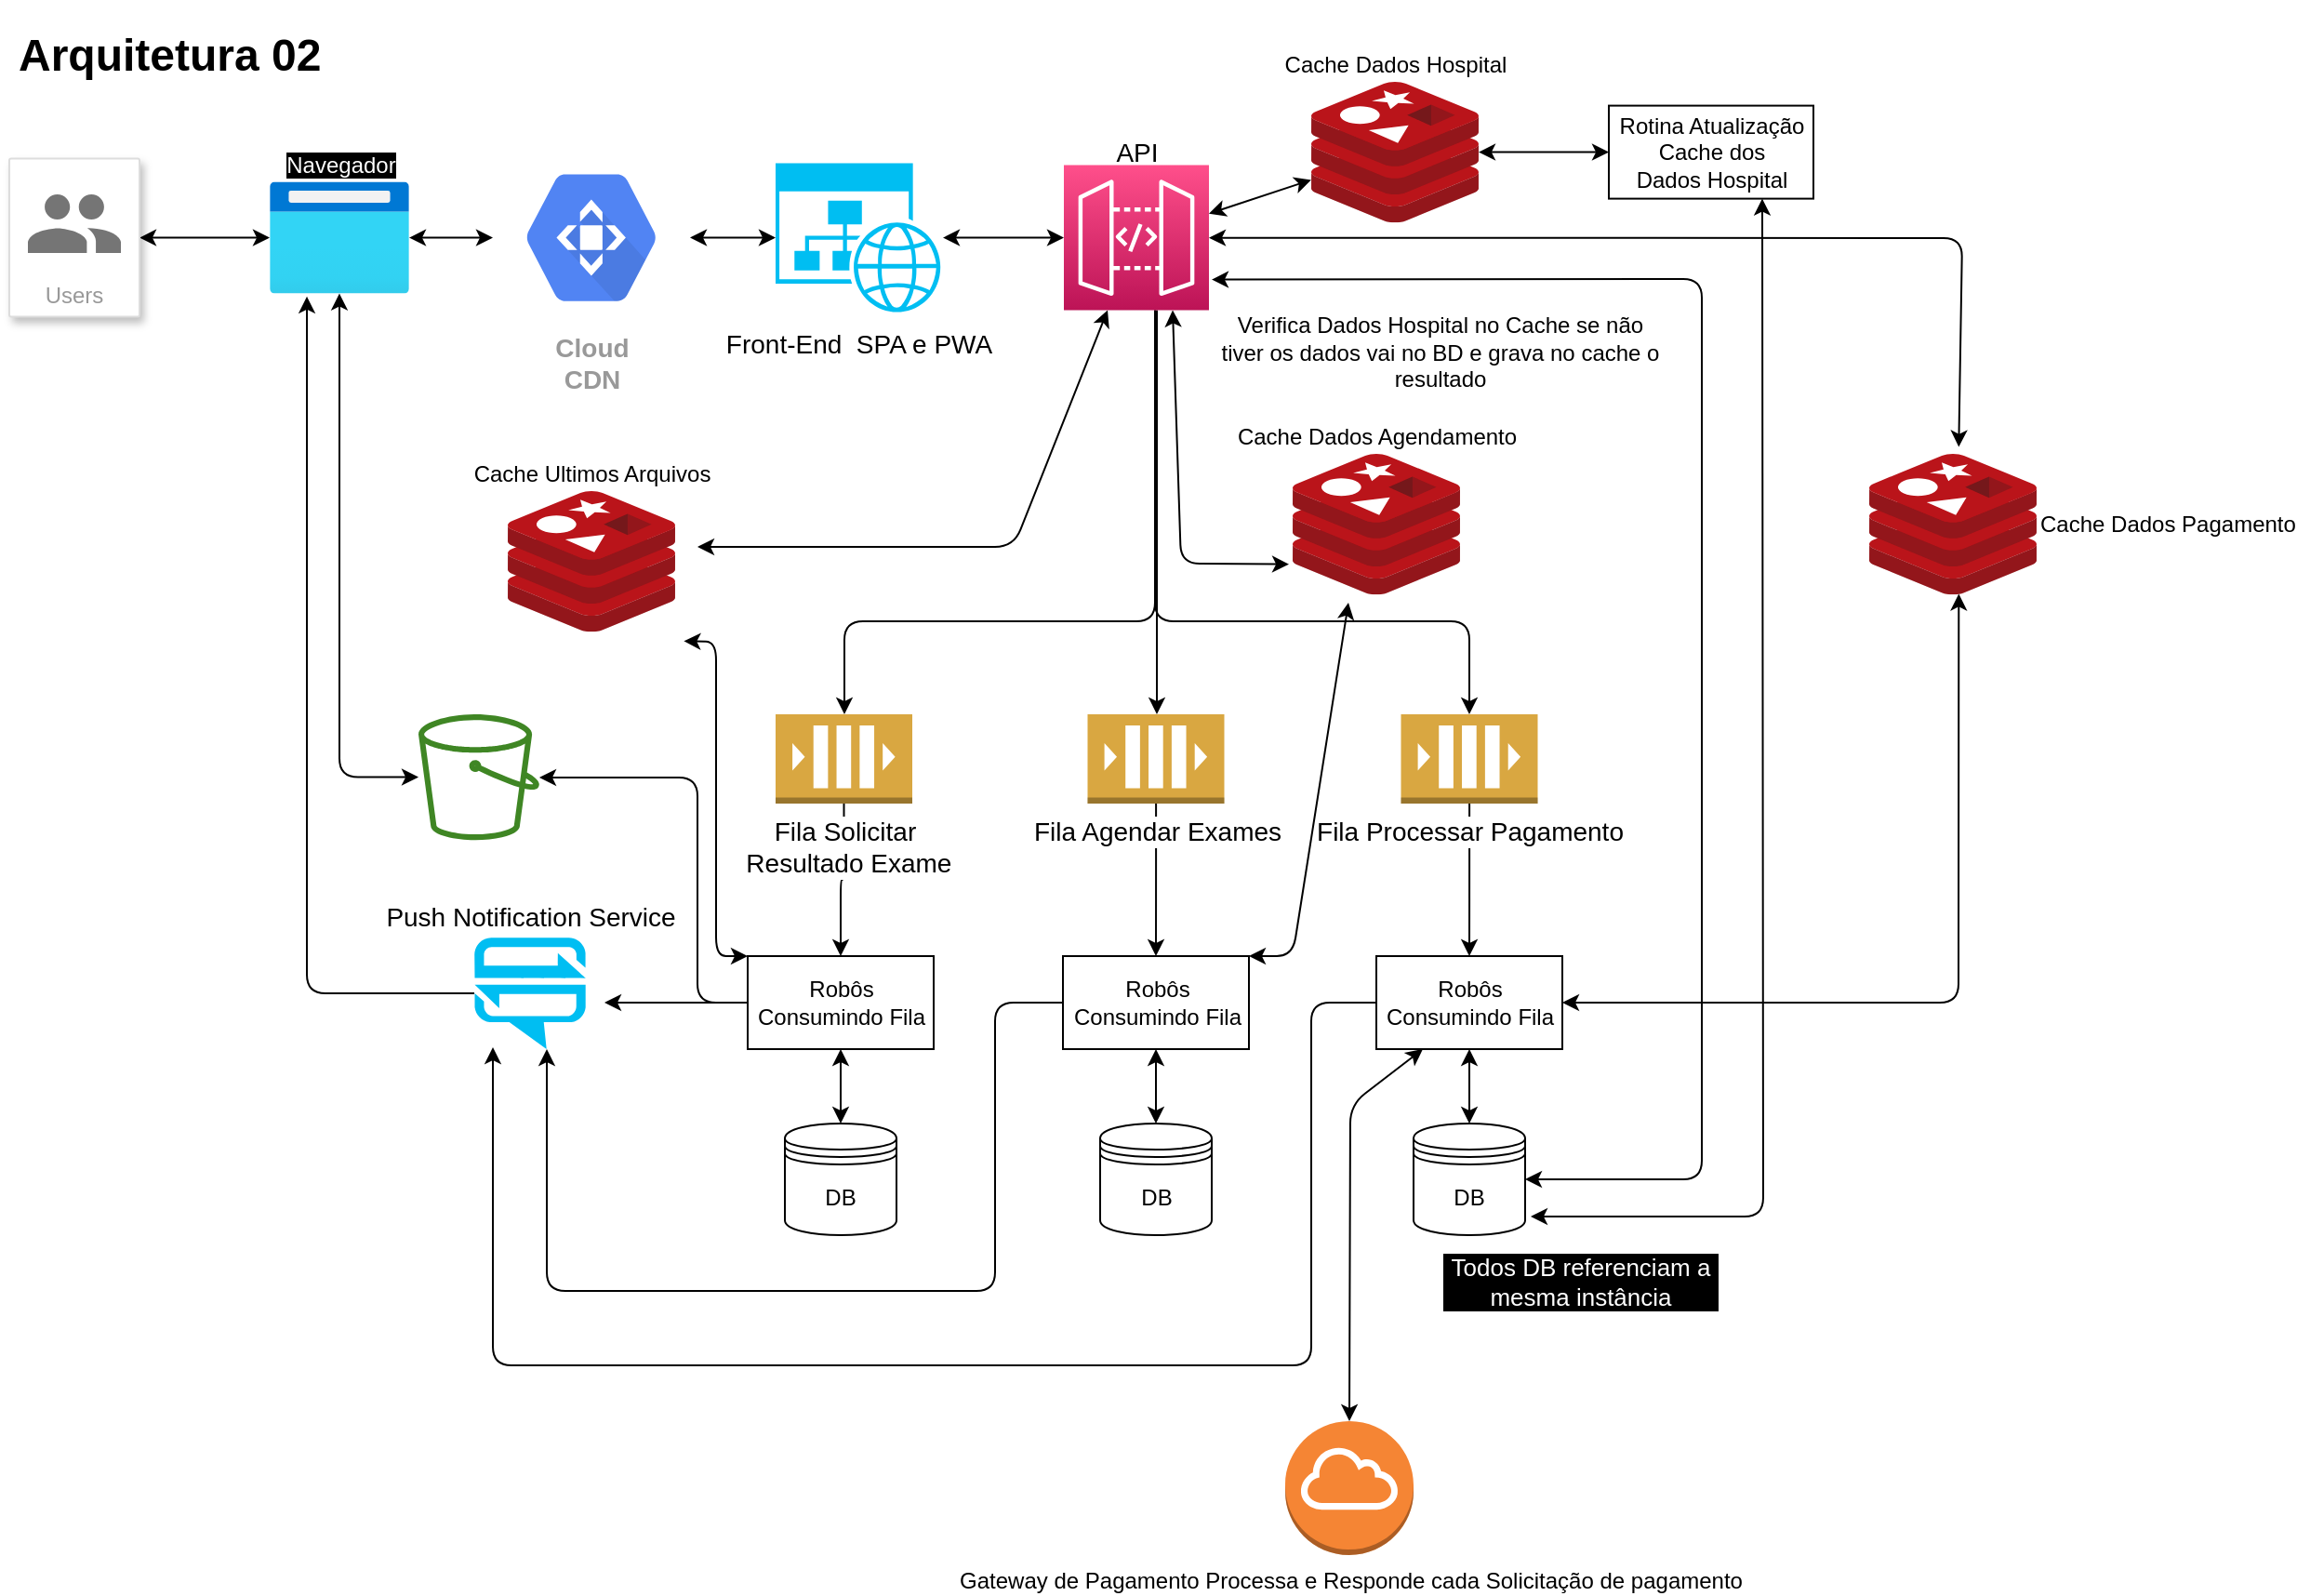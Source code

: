 <mxfile>
    <diagram id="F3iFqbg2TOHQF5CPCOv8" name="Page-1">
        <mxGraphModel dx="1952" dy="1260" grid="1" gridSize="10" guides="1" tooltips="1" connect="1" arrows="1" fold="1" page="0" pageScale="1" pageWidth="850" pageHeight="1100" math="0" shadow="0">
            <root>
                <mxCell id="0"/>
                <mxCell id="1" parent="0"/>
                <mxCell id="74" value="" style="edgeStyle=orthogonalEdgeStyle;html=1;fontSize=14;fontColor=#FFFFFF;startArrow=classic;startFill=1;entryX=0;entryY=0.5;entryDx=0;entryDy=0;entryPerimeter=0;" parent="1" source="2" target="11" edge="1">
                    <mxGeometry relative="1" as="geometry">
                        <Array as="points">
                            <mxPoint x="430" y="33.43"/>
                            <mxPoint x="430" y="33.43"/>
                        </Array>
                    </mxGeometry>
                </mxCell>
                <mxCell id="2" value="" style="verticalLabelPosition=bottom;html=1;verticalAlign=top;align=center;strokeColor=none;fillColor=#00BEF2;shape=mxgraph.azure.website_generic;pointerEvents=1;" parent="1" vertex="1">
                    <mxGeometry x="282" y="-6.2" width="90" height="80" as="geometry"/>
                </mxCell>
                <mxCell id="71" value="" style="edgeStyle=orthogonalEdgeStyle;html=1;fontSize=14;fontColor=#FFFFFF;startArrow=classic;startFill=1;" parent="1" source="6" target="63" edge="1">
                    <mxGeometry relative="1" as="geometry"/>
                </mxCell>
                <mxCell id="6" value="Users" style="strokeColor=#dddddd;shadow=1;strokeWidth=1;rounded=1;absoluteArcSize=1;arcSize=2;labelPosition=center;verticalLabelPosition=middle;align=center;verticalAlign=bottom;spacingLeft=0;fontColor=#999999;fontSize=12;whiteSpace=wrap;spacingBottom=2;" parent="1" vertex="1">
                    <mxGeometry x="-130" y="-8.7" width="70" height="85" as="geometry"/>
                </mxCell>
                <mxCell id="7" value="" style="sketch=0;dashed=0;connectable=0;html=1;fillColor=#757575;strokeColor=none;shape=mxgraph.gcp2.users;part=1;" parent="6" vertex="1">
                    <mxGeometry x="0.5" width="50" height="31.5" relative="1" as="geometry">
                        <mxPoint x="-25" y="19.25" as="offset"/>
                    </mxGeometry>
                </mxCell>
                <mxCell id="73" value="" style="edgeStyle=orthogonalEdgeStyle;html=1;fontSize=14;fontColor=#FFFFFF;startArrow=classic;startFill=1;" parent="1" source="9" target="2" edge="1">
                    <mxGeometry relative="1" as="geometry"/>
                </mxCell>
                <mxCell id="9" value="&lt;font style=&quot;font-size: 14px&quot;&gt;Cloud&lt;br&gt;CDN&lt;/font&gt;" style="sketch=0;html=1;fillColor=#5184F3;strokeColor=none;verticalAlign=top;labelPosition=center;verticalLabelPosition=bottom;align=center;spacingTop=-6;fontSize=11;fontStyle=1;fontColor=#999999;shape=mxgraph.gcp2.hexIcon;prIcon=cloud_cdn" parent="1" vertex="1">
                    <mxGeometry x="130" y="-16.26" width="106" height="100.12" as="geometry"/>
                </mxCell>
                <mxCell id="20" style="html=1;fontSize=14;startArrow=none;startFill=0;edgeStyle=orthogonalEdgeStyle;" parent="1" source="11" target="17" edge="1">
                    <mxGeometry relative="1" as="geometry">
                        <Array as="points">
                            <mxPoint x="486" y="240"/>
                            <mxPoint x="655" y="240"/>
                        </Array>
                    </mxGeometry>
                </mxCell>
                <mxCell id="21" style="edgeStyle=orthogonalEdgeStyle;html=1;fontSize=14;startArrow=none;startFill=0;" parent="1" source="11" target="18" edge="1">
                    <mxGeometry relative="1" as="geometry">
                        <Array as="points">
                            <mxPoint x="486" y="240"/>
                            <mxPoint x="319" y="240"/>
                        </Array>
                    </mxGeometry>
                </mxCell>
                <mxCell id="22" style="edgeStyle=orthogonalEdgeStyle;html=1;fontSize=14;startArrow=none;startFill=0;" parent="1" source="11" target="16" edge="1">
                    <mxGeometry relative="1" as="geometry">
                        <Array as="points">
                            <mxPoint x="487" y="130"/>
                            <mxPoint x="487" y="130"/>
                        </Array>
                    </mxGeometry>
                </mxCell>
                <mxCell id="78" value="" style="edgeStyle=none;html=1;startArrow=classic;startFill=1;" parent="1" source="11" target="77" edge="1">
                    <mxGeometry relative="1" as="geometry"/>
                </mxCell>
                <mxCell id="93" style="edgeStyle=none;html=1;startArrow=classic;startFill=1;" edge="1" parent="1" source="11">
                    <mxGeometry relative="1" as="geometry">
                        <mxPoint x="240" y="200" as="targetPoint"/>
                        <Array as="points">
                            <mxPoint x="410" y="200"/>
                        </Array>
                    </mxGeometry>
                </mxCell>
                <mxCell id="100" style="edgeStyle=none;html=1;entryX=-0.022;entryY=0.785;entryDx=0;entryDy=0;entryPerimeter=0;startArrow=classic;startFill=1;exitX=0.75;exitY=1;exitDx=0;exitDy=0;exitPerimeter=0;" edge="1" parent="1" source="11" target="97">
                    <mxGeometry relative="1" as="geometry">
                        <Array as="points">
                            <mxPoint x="500" y="209"/>
                        </Array>
                    </mxGeometry>
                </mxCell>
                <mxCell id="104" style="edgeStyle=none;html=1;entryX=0.535;entryY=-0.049;entryDx=0;entryDy=0;entryPerimeter=0;startArrow=classic;startFill=1;" edge="1" parent="1" source="11" target="103">
                    <mxGeometry relative="1" as="geometry">
                        <Array as="points">
                            <mxPoint x="920" y="34"/>
                        </Array>
                    </mxGeometry>
                </mxCell>
                <mxCell id="11" value="" style="sketch=0;points=[[0,0,0],[0.25,0,0],[0.5,0,0],[0.75,0,0],[1,0,0],[0,1,0],[0.25,1,0],[0.5,1,0],[0.75,1,0],[1,1,0],[0,0.25,0],[0,0.5,0],[0,0.75,0],[1,0.25,0],[1,0.5,0],[1,0.75,0]];outlineConnect=0;fontColor=#232F3E;gradientColor=#FF4F8B;gradientDirection=north;fillColor=#BC1356;strokeColor=#ffffff;dashed=0;verticalLabelPosition=bottom;verticalAlign=top;align=center;html=1;fontSize=12;fontStyle=0;aspect=fixed;shape=mxgraph.aws4.resourceIcon;resIcon=mxgraph.aws4.api_gateway;" parent="1" vertex="1">
                    <mxGeometry x="437" y="-5.2" width="78" height="78" as="geometry"/>
                </mxCell>
                <mxCell id="13" value="Front-End&amp;nbsp; SPA e PWA" style="text;html=1;strokeColor=none;fillColor=none;align=center;verticalAlign=middle;whiteSpace=wrap;rounded=0;fontSize=14;" parent="1" vertex="1">
                    <mxGeometry x="252" y="76.3" width="150" height="30" as="geometry"/>
                </mxCell>
                <mxCell id="15" value="API" style="text;html=1;align=center;verticalAlign=middle;resizable=0;points=[];autosize=1;strokeColor=none;fillColor=none;fontSize=14;" parent="1" vertex="1">
                    <mxGeometry x="456" y="-22.2" width="40" height="20" as="geometry"/>
                </mxCell>
                <mxCell id="43" style="edgeStyle=orthogonalEdgeStyle;html=1;fontSize=14;fontColor=#FFFFFF;startArrow=none;startFill=0;" parent="1" source="16" target="41" edge="1">
                    <mxGeometry relative="1" as="geometry"/>
                </mxCell>
                <mxCell id="16" value="Fila Agendar Exames" style="outlineConnect=0;dashed=0;verticalLabelPosition=bottom;verticalAlign=top;align=center;html=1;shape=mxgraph.aws3.queue;fillColor=#D9A741;gradientColor=none;fontSize=14;labelBackgroundColor=default;" parent="1" vertex="1">
                    <mxGeometry x="449.75" y="290" width="73.5" height="48" as="geometry"/>
                </mxCell>
                <mxCell id="49" style="edgeStyle=orthogonalEdgeStyle;html=1;entryX=0.5;entryY=0;entryDx=0;entryDy=0;fontSize=14;fontColor=#FFFFFF;startArrow=none;startFill=0;" parent="1" source="17" target="48" edge="1">
                    <mxGeometry relative="1" as="geometry"/>
                </mxCell>
                <mxCell id="17" value="Fila Processar Pagamento" style="outlineConnect=0;dashed=0;verticalLabelPosition=bottom;verticalAlign=top;align=center;html=1;shape=mxgraph.aws3.queue;fillColor=#D9A741;gradientColor=none;fontSize=14;labelBackgroundColor=default;" parent="1" vertex="1">
                    <mxGeometry x="618.25" y="290" width="73.5" height="48" as="geometry"/>
                </mxCell>
                <mxCell id="26" style="edgeStyle=orthogonalEdgeStyle;html=1;entryX=0.5;entryY=0;entryDx=0;entryDy=0;fontSize=14;startArrow=none;startFill=0;" parent="1" source="18" target="25" edge="1">
                    <mxGeometry relative="1" as="geometry"/>
                </mxCell>
                <mxCell id="18" value="Fila Solicitar&lt;br&gt;&amp;nbsp;Resultado Exame" style="outlineConnect=0;dashed=0;verticalLabelPosition=bottom;verticalAlign=top;align=center;html=1;shape=mxgraph.aws3.queue;fillColor=#D9A741;gradientColor=none;fontSize=14;shadow=0;sketch=0;labelBackgroundColor=default;" parent="1" vertex="1">
                    <mxGeometry x="282" y="290" width="73.5" height="48" as="geometry"/>
                </mxCell>
                <mxCell id="29" style="edgeStyle=orthogonalEdgeStyle;html=1;entryX=0.5;entryY=0;entryDx=0;entryDy=0;fontSize=14;startArrow=classic;startFill=1;" parent="1" source="25" target="28" edge="1">
                    <mxGeometry relative="1" as="geometry">
                        <Array as="points"/>
                    </mxGeometry>
                </mxCell>
                <mxCell id="33" style="edgeStyle=orthogonalEdgeStyle;html=1;fontSize=14;startArrow=none;startFill=0;" parent="1" source="25" edge="1">
                    <mxGeometry relative="1" as="geometry">
                        <mxPoint x="190" y="445" as="targetPoint"/>
                    </mxGeometry>
                </mxCell>
                <mxCell id="39" style="edgeStyle=orthogonalEdgeStyle;html=1;fontSize=14;startArrow=none;startFill=0;" parent="1" source="25" target="38" edge="1">
                    <mxGeometry relative="1" as="geometry">
                        <mxPoint x="240" y="320" as="targetPoint"/>
                        <Array as="points">
                            <mxPoint x="240" y="445"/>
                            <mxPoint x="240" y="324"/>
                        </Array>
                    </mxGeometry>
                </mxCell>
                <mxCell id="95" style="edgeStyle=none;html=1;exitX=0;exitY=0;exitDx=0;exitDy=0;entryX=1.052;entryY=1.067;entryDx=0;entryDy=0;entryPerimeter=0;startArrow=classic;startFill=1;" edge="1" parent="1" source="25" target="92">
                    <mxGeometry relative="1" as="geometry">
                        <Array as="points">
                            <mxPoint x="250" y="420"/>
                            <mxPoint x="250" y="251"/>
                        </Array>
                    </mxGeometry>
                </mxCell>
                <mxCell id="25" value="Robôs&lt;br&gt;Consumindo Fila" style="html=1;dashed=0;whitespace=wrap;" parent="1" vertex="1">
                    <mxGeometry x="267" y="420" width="100" height="50" as="geometry"/>
                </mxCell>
                <mxCell id="28" value="DB" style="shape=datastore;whiteSpace=wrap;html=1;" parent="1" vertex="1">
                    <mxGeometry x="287" y="510" width="60" height="60" as="geometry"/>
                </mxCell>
                <mxCell id="64" style="edgeStyle=orthogonalEdgeStyle;html=1;entryX=0.267;entryY=1.027;entryDx=0;entryDy=0;entryPerimeter=0;fontSize=14;fontColor=#FFFFFF;startArrow=none;startFill=0;" parent="1" source="31" target="63" edge="1">
                    <mxGeometry relative="1" as="geometry"/>
                </mxCell>
                <mxCell id="31" value="Push Notification Service" style="verticalLabelPosition=top;html=1;verticalAlign=bottom;align=center;strokeColor=none;fillColor=#00BEF2;shape=mxgraph.azure.notification_hub;pointerEvents=1;shadow=0;labelBackgroundColor=default;sketch=0;fontSize=14;labelPosition=center;" parent="1" vertex="1">
                    <mxGeometry x="120" y="410" width="60" height="60" as="geometry"/>
                </mxCell>
                <mxCell id="65" style="edgeStyle=orthogonalEdgeStyle;html=1;fontSize=14;fontColor=#FFFFFF;startArrow=classic;startFill=1;" parent="1" source="38" target="63" edge="1">
                    <mxGeometry relative="1" as="geometry"/>
                </mxCell>
                <mxCell id="38" value="&lt;font color=&quot;#ffffff&quot;&gt;Bucket Exames no S3&lt;/font&gt;" style="sketch=0;outlineConnect=0;fontColor=#232F3E;gradientColor=none;fillColor=#3F8624;strokeColor=none;dashed=0;verticalLabelPosition=bottom;verticalAlign=top;align=center;html=1;fontSize=12;fontStyle=0;aspect=fixed;pointerEvents=1;shape=mxgraph.aws4.bucket;shadow=0;labelBackgroundColor=default;" parent="1" vertex="1">
                    <mxGeometry x="90" y="290" width="65" height="67.6" as="geometry"/>
                </mxCell>
                <mxCell id="55" style="edgeStyle=orthogonalEdgeStyle;html=1;entryX=0.5;entryY=0;entryDx=0;entryDy=0;fontSize=14;fontColor=#FFFFFF;startArrow=classic;startFill=1;" parent="1" source="41" target="53" edge="1">
                    <mxGeometry relative="1" as="geometry"/>
                </mxCell>
                <mxCell id="58" style="edgeStyle=orthogonalEdgeStyle;html=1;entryX=0.65;entryY=1;entryDx=0;entryDy=0;entryPerimeter=0;fontSize=14;fontColor=#FFFFFF;startArrow=none;startFill=0;" parent="1" source="41" target="31" edge="1">
                    <mxGeometry relative="1" as="geometry">
                        <Array as="points">
                            <mxPoint x="400" y="445"/>
                            <mxPoint x="400" y="600"/>
                            <mxPoint x="159" y="600"/>
                        </Array>
                    </mxGeometry>
                </mxCell>
                <mxCell id="101" style="edgeStyle=none;html=1;startArrow=classic;startFill=1;exitX=1;exitY=0;exitDx=0;exitDy=0;" edge="1" parent="1" source="41">
                    <mxGeometry relative="1" as="geometry">
                        <mxPoint x="590" y="230" as="targetPoint"/>
                        <Array as="points">
                            <mxPoint x="560" y="420"/>
                        </Array>
                    </mxGeometry>
                </mxCell>
                <mxCell id="41" value="Robôs&lt;br&gt;Consumindo Fila" style="html=1;dashed=0;whitespace=wrap;" parent="1" vertex="1">
                    <mxGeometry x="436.5" y="420" width="100" height="50" as="geometry"/>
                </mxCell>
                <mxCell id="56" value="" style="edgeStyle=orthogonalEdgeStyle;html=1;fontSize=14;fontColor=#FFFFFF;startArrow=classic;startFill=1;" parent="1" source="48" target="54" edge="1">
                    <mxGeometry relative="1" as="geometry"/>
                </mxCell>
                <mxCell id="60" style="edgeStyle=orthogonalEdgeStyle;html=1;fontSize=14;fontColor=#FFFFFF;startArrow=none;startFill=0;" parent="1" source="48" edge="1">
                    <mxGeometry relative="1" as="geometry">
                        <mxPoint x="130" y="469" as="targetPoint"/>
                        <Array as="points">
                            <mxPoint x="570" y="445"/>
                            <mxPoint x="570" y="640"/>
                            <mxPoint x="130" y="640"/>
                        </Array>
                    </mxGeometry>
                </mxCell>
                <mxCell id="84" style="edgeStyle=none;html=1;exitX=0.25;exitY=1;exitDx=0;exitDy=0;entryX=0.5;entryY=0;entryDx=0;entryDy=0;entryPerimeter=0;startArrow=classic;startFill=1;" parent="1" source="48" target="83" edge="1">
                    <mxGeometry relative="1" as="geometry">
                        <Array as="points">
                            <mxPoint x="591" y="500"/>
                        </Array>
                    </mxGeometry>
                </mxCell>
                <mxCell id="105" style="edgeStyle=none;html=1;entryX=0.535;entryY=0.995;entryDx=0;entryDy=0;entryPerimeter=0;startArrow=classic;startFill=1;" edge="1" parent="1" source="48" target="103">
                    <mxGeometry relative="1" as="geometry">
                        <Array as="points">
                            <mxPoint x="918" y="445"/>
                        </Array>
                    </mxGeometry>
                </mxCell>
                <mxCell id="48" value="Robôs&lt;br&gt;Consumindo Fila" style="html=1;dashed=0;whitespace=wrap;" parent="1" vertex="1">
                    <mxGeometry x="605" y="420" width="100" height="50" as="geometry"/>
                </mxCell>
                <mxCell id="53" value="DB" style="shape=datastore;whiteSpace=wrap;html=1;" parent="1" vertex="1">
                    <mxGeometry x="456.5" y="510" width="60" height="60" as="geometry"/>
                </mxCell>
                <mxCell id="81" style="edgeStyle=none;html=1;startArrow=classic;startFill=1;entryX=0;entryY=0;entryDx=0;entryDy=0;" parent="1" source="54" edge="1" target="82">
                    <mxGeometry relative="1" as="geometry">
                        <mxPoint x="530" y="130" as="targetPoint"/>
                        <Array as="points">
                            <mxPoint x="780" y="540"/>
                            <mxPoint x="780" y="130"/>
                            <mxPoint x="780" y="56"/>
                        </Array>
                    </mxGeometry>
                </mxCell>
                <mxCell id="54" value="DB" style="shape=datastore;whiteSpace=wrap;html=1;" parent="1" vertex="1">
                    <mxGeometry x="625" y="510" width="60" height="60" as="geometry"/>
                </mxCell>
                <mxCell id="72" value="" style="edgeStyle=orthogonalEdgeStyle;html=1;fontSize=14;fontColor=#FFFFFF;startArrow=classic;startFill=1;" parent="1" source="63" target="9" edge="1">
                    <mxGeometry relative="1" as="geometry"/>
                </mxCell>
                <mxCell id="63" value="Navegador" style="aspect=fixed;html=1;points=[];align=center;image;fontSize=12;image=img/lib/azure2/general/Browser.svg;shadow=0;labelBackgroundColor=#000000;sketch=0;fontColor=#FFFFFF;labelPosition=center;verticalLabelPosition=top;verticalAlign=bottom;" parent="1" vertex="1">
                    <mxGeometry x="10" y="3.8" width="75" height="60" as="geometry"/>
                </mxCell>
                <mxCell id="76" value="Todos DB referenciam a mesma instância" style="text;html=1;strokeColor=none;fillColor=none;align=center;verticalAlign=middle;whiteSpace=wrap;rounded=0;shadow=0;labelBackgroundColor=#000000;sketch=0;fontSize=13;fontColor=#FFFFFF;" parent="1" vertex="1">
                    <mxGeometry x="640" y="580" width="150" height="30" as="geometry"/>
                </mxCell>
                <mxCell id="90" value="" style="edgeStyle=none;html=1;startArrow=classic;startFill=1;" parent="1" source="77" target="86" edge="1">
                    <mxGeometry relative="1" as="geometry"/>
                </mxCell>
                <mxCell id="77" value="Cache Dados Hospital" style="sketch=0;aspect=fixed;html=1;points=[];align=center;image;fontSize=12;image=img/lib/mscae/Cache_Redis_Product.svg;labelPosition=center;verticalLabelPosition=top;verticalAlign=bottom;" parent="1" vertex="1">
                    <mxGeometry x="570" y="-50" width="90" height="75.6" as="geometry"/>
                </mxCell>
                <mxCell id="82" value="&lt;br&gt;&lt;br&gt;Verifica Dados Hospital no Cache se não tiver os dados vai no BD e grava no cache o resultado" style="text;html=1;strokeColor=none;fillColor=none;align=center;verticalAlign=middle;whiteSpace=wrap;rounded=0;" parent="1" vertex="1">
                    <mxGeometry x="516.5" y="56.3" width="245" height="50" as="geometry"/>
                </mxCell>
                <mxCell id="83" value="Gateway de Pagamento Processa e Responde cada Solicitação de pagamento" style="outlineConnect=0;dashed=0;verticalLabelPosition=bottom;verticalAlign=top;align=center;html=1;shape=mxgraph.aws3.internet_gateway;fillColor=#F58534;gradientColor=none;" parent="1" vertex="1">
                    <mxGeometry x="556" y="670" width="69" height="72" as="geometry"/>
                </mxCell>
                <mxCell id="85" value="&lt;h1&gt;Arquitetura 02&lt;/h1&gt;&lt;p&gt;&lt;br&gt;&lt;/p&gt;&lt;p&gt;&lt;br&gt;&lt;/p&gt;" style="text;html=1;strokeColor=none;fillColor=none;spacing=5;spacingTop=-20;whiteSpace=wrap;overflow=hidden;rounded=0;" parent="1" vertex="1">
                    <mxGeometry x="-130" y="-84" width="190" height="50" as="geometry"/>
                </mxCell>
                <mxCell id="88" style="edgeStyle=none;html=1;exitX=0.75;exitY=1;exitDx=0;exitDy=0;startArrow=classic;startFill=1;entryX=1.05;entryY=0.833;entryDx=0;entryDy=0;entryPerimeter=0;" parent="1" source="86" target="54" edge="1">
                    <mxGeometry relative="1" as="geometry">
                        <mxPoint x="790" y="560" as="targetPoint"/>
                        <Array as="points">
                            <mxPoint x="813" y="560"/>
                        </Array>
                    </mxGeometry>
                </mxCell>
                <mxCell id="86" value="Rotina Atualização&lt;br&gt;Cache dos &lt;br&gt;Dados Hospital" style="html=1;dashed=0;whitespace=wrap;" parent="1" vertex="1">
                    <mxGeometry x="730" y="-37.2" width="110" height="50" as="geometry"/>
                </mxCell>
                <mxCell id="92" value="Cache Ultimos Arquivos" style="sketch=0;aspect=fixed;html=1;points=[];align=center;image;fontSize=12;image=img/lib/mscae/Cache_Redis_Product.svg;labelPosition=center;verticalLabelPosition=top;verticalAlign=bottom;" vertex="1" parent="1">
                    <mxGeometry x="138" y="170" width="90" height="75.6" as="geometry"/>
                </mxCell>
                <mxCell id="97" value="Cache Dados Agendamento" style="sketch=0;aspect=fixed;html=1;points=[];align=center;image;fontSize=12;image=img/lib/mscae/Cache_Redis_Product.svg;labelPosition=center;verticalLabelPosition=top;verticalAlign=bottom;" vertex="1" parent="1">
                    <mxGeometry x="560" y="150" width="90" height="75.6" as="geometry"/>
                </mxCell>
                <mxCell id="103" value="Cache Dados Pagamento" style="sketch=0;aspect=fixed;html=1;points=[];align=left;image;fontSize=12;image=img/lib/mscae/Cache_Redis_Product.svg;labelPosition=right;verticalLabelPosition=middle;verticalAlign=middle;" vertex="1" parent="1">
                    <mxGeometry x="870" y="150" width="90" height="75.6" as="geometry"/>
                </mxCell>
            </root>
        </mxGraphModel>
    </diagram>
</mxfile>